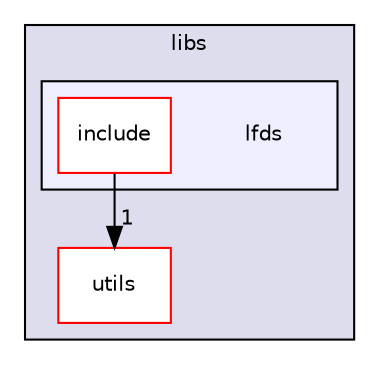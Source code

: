 digraph "/home/nyarosu/repos/hft/src/libs/lfds" {
  compound=true
  node [ fontsize="10", fontname="Helvetica"];
  edge [ labelfontsize="10", labelfontname="Helvetica"];
  subgraph clusterdir_87a455bccb09a92130c26a11a880c98a {
    graph [ bgcolor="#ddddee", pencolor="black", label="libs" fontname="Helvetica", fontsize="10", URL="dir_87a455bccb09a92130c26a11a880c98a.html"]
  dir_0613198e77a9b173fe3ff0a50633b455 [shape=box label="utils" fillcolor="white" style="filled" color="red" URL="dir_0613198e77a9b173fe3ff0a50633b455.html"];
  subgraph clusterdir_f5ecc940fd1d9164c9f5ec8343d73055 {
    graph [ bgcolor="#eeeeff", pencolor="black", label="" URL="dir_f5ecc940fd1d9164c9f5ec8343d73055.html"];
    dir_f5ecc940fd1d9164c9f5ec8343d73055 [shape=plaintext label="lfds"];
  dir_48d17cfc129a1f0287cf07d36c31c685 [shape=box label="include" fillcolor="white" style="filled" color="red" URL="dir_48d17cfc129a1f0287cf07d36c31c685.html"];
  }
  }
  dir_48d17cfc129a1f0287cf07d36c31c685->dir_0613198e77a9b173fe3ff0a50633b455 [headlabel="1", labeldistance=1.5 headhref="dir_000004_000010.html"];
}
